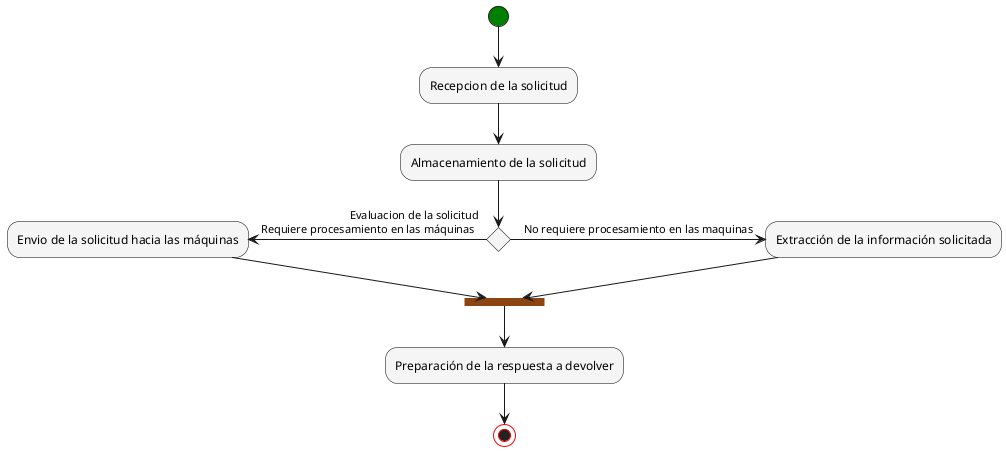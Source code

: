 @startuml High Level

skinparam ConditionStyle bold
skinparam activity {
  StartColor green
  BarColor SaddleBrown
  EndColor red
  BackgroundColor WhiteSmoke
  BorderColor Black
  FontName Arial
}

(*) --> "Recepcion de la solicitud"
"Recepcion de la solicitud" --> "Almacenamiento de la solicitud"
--> if "Evaluacion de la solicitud" then

  -left->[Requiere procesamiento en las máquinas] "Envio de la solicitud hacia las máquinas"
  --> === RetornoRespuesta ===

else

  -right->[No requiere procesamiento en las maquinas] "Extracción de la información solicitada" 
  --> === RetornoRespuesta ===

endif

--> "Preparación de la respuesta a devolver"
--> (*)
@enduml
